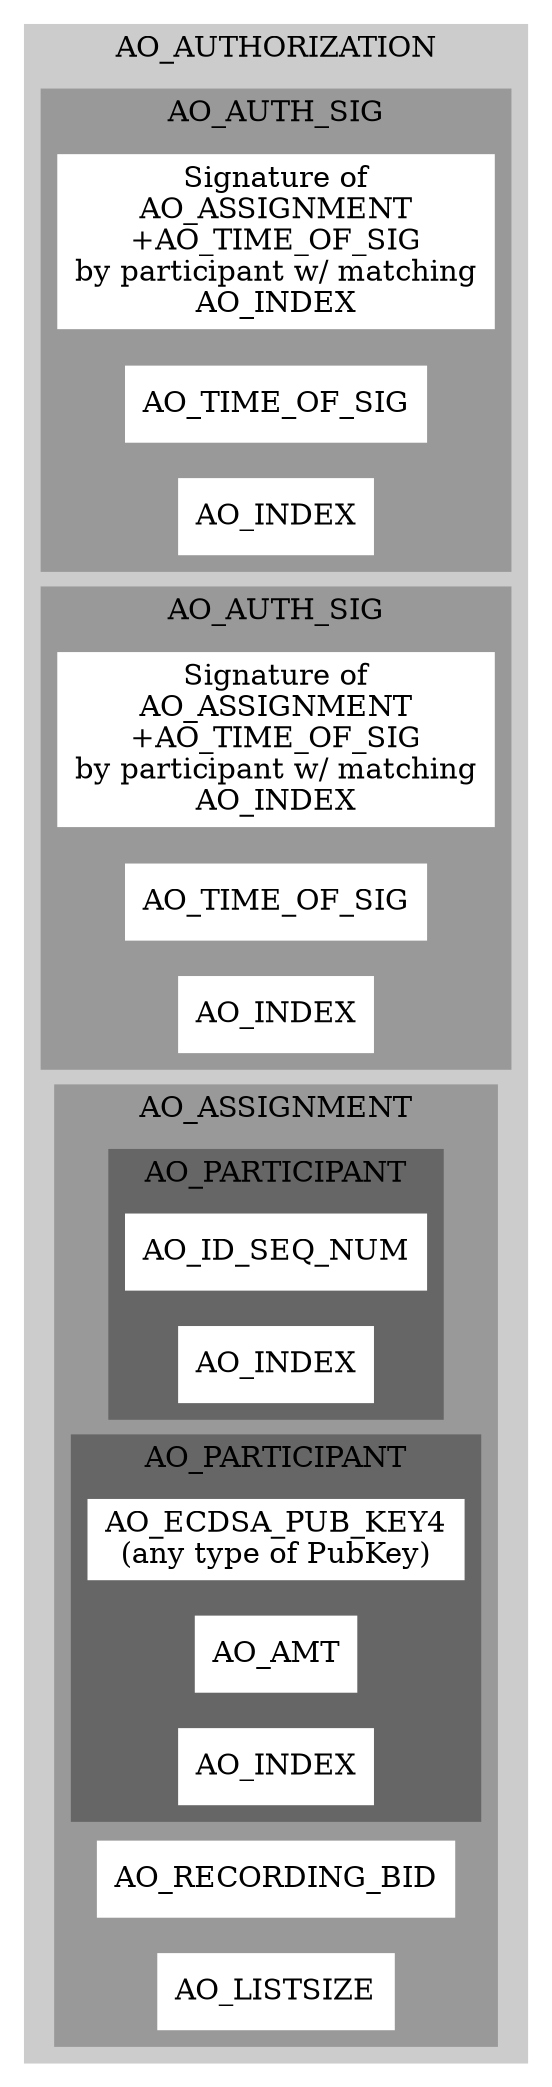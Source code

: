 digraph G 
{ rankdir=LR;
  compound=true;

  subgraph cluster_1 
  { style=filled;
    color=grey80;
    node [style=filled,color=white,shape=rectangle];
    label = "AO_AUTHORIZATION";

    

    subgraph cluster_2
    { style=filled;
      color=grey60;
      node [style=filled,color=white,shape=rectangle];
      c2s [label="Signature of\nAO_ASSIGNMENT\n+AO_TIME_OF_SIG\nby participant w/ matching\nAO_INDEX"];
      c2i [label="AO_TIME_OF_SIG"];
      c2t [label="AO_INDEX"];
      label = "AO_AUTH_SIG";
    }

    subgraph cluster_3
    { style=filled;
      color=grey60;
      node [style=filled,color=white,shape=rectangle];
      c3s [label="Signature of\nAO_ASSIGNMENT\n+AO_TIME_OF_SIG\nby participant w/ matching\nAO_INDEX"];
      c3i [label="AO_TIME_OF_SIG"];
      c3t [label="AO_INDEX"];
      label = "AO_AUTH_SIG";
    }

    subgraph cluster_4
    { style=filled;
      color=grey60;
      node [style=filled,color=white,shape=rectangle];

      subgraph cluster_5
      { style=filled;
        color=grey40;
        node [style=filled,color=white,shape=rectangle];
        c5i [label="AO_ID_SEQ_NUM"];
        c5t [label="AO_INDEX"];
        label = "AO_PARTICIPANT";
      }
      subgraph cluster_6
      { style=filled;
        color=grey40;
        node [style=filled,color=white,shape=rectangle];
        c6i [label="AO_ECDSA_PUB_KEY4\n(any type of PubKey)"];
        c6a [label="AO_AMT"];
        c6t [label="AO_INDEX"];
        label = "AO_PARTICIPANT";
      }
      c4r [label="AO_RECORDING_BID"];
      c4t [label="AO_LISTSIZE"];
      label = "AO_ASSIGNMENT";
    }
 }
}

